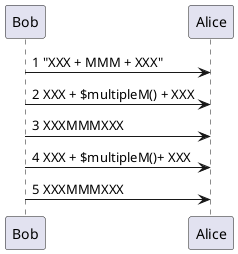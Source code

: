 {
  "sha1": "pmxedcmq37kr0cpe57uexz4rims9kdt",
  "insertion": {
    "when": "2025-01-23T23:13:50.743Z",
    "url": "https://plantuml.com/newline",
    "user": "plantuml@gmail.com"
  }
}
@startuml
!function $multipleM()
  !return "MMM"
!endfunction


Bob -> Alice : 1 "XXX + $multipleM() + XXX"

!$mixed0 = "XXX + $multipleM() + XXX"
Bob -> Alice : 2 $mixed0

!$mixed1 = "XXX" + $multipleM() + "XXX"
Bob -> Alice : 3 $mixed1

!function combined0()
  !return "XXX + $multipleM()+ XXX"
!endfunction

!function combined1()
  !return "XXX" + $multipleM() + "XXX"
!endfunction

Bob -> Alice : 4 combined0()

Bob -> Alice : 5 combined1()

@enduml
